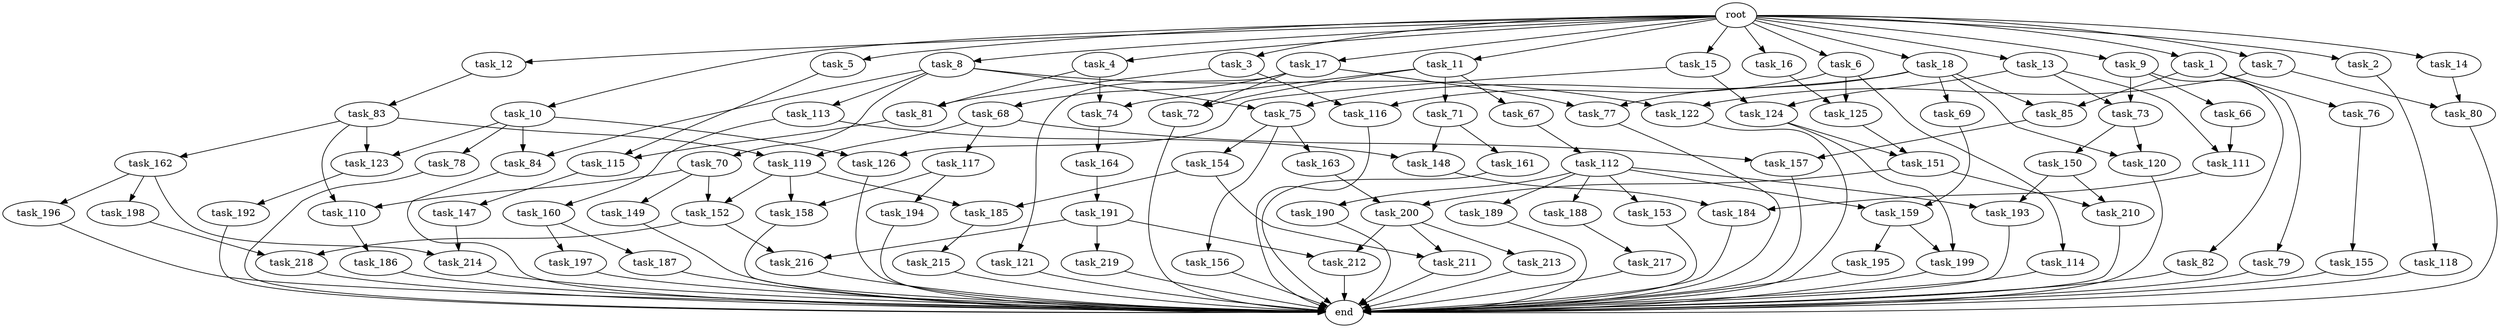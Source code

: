 digraph G {
  task_149 [size="420906795.008000"];
  task_192 [size="695784701.952000"];
  task_194 [size="309237645.312000"];
  task_16 [size="1.024000"];
  task_150 [size="695784701.952000"];
  task_212 [size="274877906.944000"];
  task_115 [size="1279900254.208000"];
  task_158 [size="343597383.680000"];
  task_125 [size="1116691496.960000"];
  task_12 [size="1.024000"];
  task_190 [size="309237645.312000"];
  task_119 [size="1391569403.904000"];
  task_185 [size="249108103.168000"];
  task_110 [size="1116691496.960000"];
  task_113 [size="34359738.368000"];
  task_68 [size="695784701.952000"];
  task_111 [size="730144440.320000"];
  task_117 [size="695784701.952000"];
  task_162 [size="695784701.952000"];
  task_151 [size="764504178.688000"];
  task_6 [size="1.024000"];
  task_14 [size="1.024000"];
  task_84 [size="584115552.256000"];
  task_186 [size="695784701.952000"];
  task_2 [size="1.024000"];
  task_156 [size="34359738.368000"];
  task_123 [size="1245540515.840000"];
  task_79 [size="695784701.952000"];
  task_72 [size="1554778161.152000"];
  task_200 [size="996432412.672000"];
  task_155 [size="34359738.368000"];
  task_217 [size="695784701.952000"];
  root [size="0.000000"];
  task_216 [size="833223655.424000"];
  task_153 [size="309237645.312000"];
  task_7 [size="1.024000"];
  task_74 [size="1554778161.152000"];
  task_219 [size="137438953.472000"];
  task_18 [size="1.024000"];
  task_1 [size="1.024000"];
  task_152 [size="455266533.376000"];
  task_157 [size="1554778161.152000"];
  task_198 [size="309237645.312000"];
  task_215 [size="77309411.328000"];
  task_82 [size="137438953.472000"];
  task_184 [size="627065225.216000"];
  task_147 [size="77309411.328000"];
  task_77 [size="910533066.752000"];
  task_210 [size="1408749273.088000"];
  task_195 [size="549755813.888000"];
  task_118 [size="309237645.312000"];
  task_11 [size="1.024000"];
  task_66 [size="137438953.472000"];
  task_4 [size="1.024000"];
  task_218 [size="1554778161.152000"];
  task_191 [size="309237645.312000"];
  task_112 [size="34359738.368000"];
  task_199 [size="1099511627.776000"];
  task_83 [size="214748364.800000"];
  task_73 [size="446676598.784000"];
  task_76 [size="695784701.952000"];
  task_188 [size="309237645.312000"];
  task_159 [size="446676598.784000"];
  task_17 [size="1.024000"];
  task_114 [size="420906795.008000"];
  task_10 [size="1.024000"];
  task_81 [size="1245540515.840000"];
  task_213 [size="137438953.472000"];
  task_13 [size="1.024000"];
  task_163 [size="34359738.368000"];
  task_116 [size="970662608.896000"];
  task_69 [size="214748364.800000"];
  task_187 [size="137438953.472000"];
  task_214 [size="446676598.784000"];
  task_75 [size="249108103.168000"];
  task_121 [size="695784701.952000"];
  task_15 [size="1.024000"];
  end [size="0.000000"];
  task_164 [size="309237645.312000"];
  task_211 [size="352187318.272000"];
  task_196 [size="309237645.312000"];
  task_70 [size="34359738.368000"];
  task_160 [size="858993459.200000"];
  task_193 [size="858993459.200000"];
  task_78 [size="549755813.888000"];
  task_3 [size="1.024000"];
  task_71 [size="858993459.200000"];
  task_148 [size="1717986918.400000"];
  task_85 [size="910533066.752000"];
  task_8 [size="1.024000"];
  task_126 [size="858993459.200000"];
  task_154 [size="34359738.368000"];
  task_9 [size="1.024000"];
  task_120 [size="910533066.752000"];
  task_5 [size="1.024000"];
  task_67 [size="858993459.200000"];
  task_161 [size="858993459.200000"];
  task_80 [size="1116691496.960000"];
  task_122 [size="455266533.376000"];
  task_189 [size="309237645.312000"];
  task_197 [size="137438953.472000"];
  task_124 [size="618475290.624000"];

  task_149 -> end [size="1.000000"];
  task_192 -> end [size="1.000000"];
  task_194 -> end [size="1.000000"];
  task_16 -> task_125 [size="679477248.000000"];
  task_150 -> task_193 [size="536870912.000000"];
  task_150 -> task_210 [size="536870912.000000"];
  task_212 -> end [size="1.000000"];
  task_115 -> task_147 [size="75497472.000000"];
  task_158 -> end [size="1.000000"];
  task_125 -> task_151 [size="209715200.000000"];
  task_12 -> task_83 [size="209715200.000000"];
  task_190 -> end [size="1.000000"];
  task_119 -> task_185 [size="33554432.000000"];
  task_119 -> task_152 [size="33554432.000000"];
  task_119 -> task_158 [size="33554432.000000"];
  task_185 -> task_215 [size="75497472.000000"];
  task_110 -> task_186 [size="679477248.000000"];
  task_113 -> task_160 [size="838860800.000000"];
  task_113 -> task_148 [size="838860800.000000"];
  task_68 -> task_119 [size="679477248.000000"];
  task_68 -> task_117 [size="679477248.000000"];
  task_68 -> task_157 [size="679477248.000000"];
  task_111 -> task_184 [size="75497472.000000"];
  task_117 -> task_158 [size="301989888.000000"];
  task_117 -> task_194 [size="301989888.000000"];
  task_162 -> task_214 [size="301989888.000000"];
  task_162 -> task_198 [size="301989888.000000"];
  task_162 -> task_196 [size="301989888.000000"];
  task_151 -> task_200 [size="838860800.000000"];
  task_151 -> task_210 [size="838860800.000000"];
  task_6 -> task_114 [size="411041792.000000"];
  task_6 -> task_116 [size="411041792.000000"];
  task_6 -> task_125 [size="411041792.000000"];
  task_14 -> task_80 [size="679477248.000000"];
  task_84 -> end [size="1.000000"];
  task_186 -> end [size="1.000000"];
  task_2 -> task_118 [size="301989888.000000"];
  task_156 -> end [size="1.000000"];
  task_123 -> task_192 [size="679477248.000000"];
  task_79 -> end [size="1.000000"];
  task_72 -> end [size="1.000000"];
  task_200 -> task_212 [size="134217728.000000"];
  task_200 -> task_211 [size="134217728.000000"];
  task_200 -> task_213 [size="134217728.000000"];
  task_155 -> end [size="1.000000"];
  task_217 -> end [size="1.000000"];
  root -> task_2 [size="1.000000"];
  root -> task_7 [size="1.000000"];
  root -> task_5 [size="1.000000"];
  root -> task_11 [size="1.000000"];
  root -> task_10 [size="1.000000"];
  root -> task_16 [size="1.000000"];
  root -> task_4 [size="1.000000"];
  root -> task_17 [size="1.000000"];
  root -> task_3 [size="1.000000"];
  root -> task_13 [size="1.000000"];
  root -> task_18 [size="1.000000"];
  root -> task_9 [size="1.000000"];
  root -> task_6 [size="1.000000"];
  root -> task_14 [size="1.000000"];
  root -> task_8 [size="1.000000"];
  root -> task_12 [size="1.000000"];
  root -> task_15 [size="1.000000"];
  root -> task_1 [size="1.000000"];
  task_216 -> end [size="1.000000"];
  task_153 -> end [size="1.000000"];
  task_7 -> task_122 [size="411041792.000000"];
  task_7 -> task_80 [size="411041792.000000"];
  task_74 -> task_164 [size="301989888.000000"];
  task_219 -> end [size="1.000000"];
  task_18 -> task_120 [size="209715200.000000"];
  task_18 -> task_75 [size="209715200.000000"];
  task_18 -> task_69 [size="209715200.000000"];
  task_18 -> task_85 [size="209715200.000000"];
  task_18 -> task_77 [size="209715200.000000"];
  task_1 -> task_79 [size="679477248.000000"];
  task_1 -> task_76 [size="679477248.000000"];
  task_1 -> task_85 [size="679477248.000000"];
  task_152 -> task_216 [size="679477248.000000"];
  task_152 -> task_218 [size="679477248.000000"];
  task_157 -> end [size="1.000000"];
  task_198 -> task_218 [size="838860800.000000"];
  task_215 -> end [size="1.000000"];
  task_82 -> end [size="1.000000"];
  task_184 -> end [size="1.000000"];
  task_147 -> task_214 [size="134217728.000000"];
  task_77 -> end [size="1.000000"];
  task_210 -> end [size="1.000000"];
  task_195 -> end [size="1.000000"];
  task_118 -> end [size="1.000000"];
  task_11 -> task_71 [size="838860800.000000"];
  task_11 -> task_74 [size="838860800.000000"];
  task_11 -> task_67 [size="838860800.000000"];
  task_11 -> task_72 [size="838860800.000000"];
  task_66 -> task_111 [size="411041792.000000"];
  task_4 -> task_74 [size="679477248.000000"];
  task_4 -> task_81 [size="679477248.000000"];
  task_218 -> end [size="1.000000"];
  task_191 -> task_212 [size="134217728.000000"];
  task_191 -> task_216 [size="134217728.000000"];
  task_191 -> task_219 [size="134217728.000000"];
  task_112 -> task_159 [size="301989888.000000"];
  task_112 -> task_189 [size="301989888.000000"];
  task_112 -> task_153 [size="301989888.000000"];
  task_112 -> task_193 [size="301989888.000000"];
  task_112 -> task_188 [size="301989888.000000"];
  task_112 -> task_190 [size="301989888.000000"];
  task_199 -> end [size="1.000000"];
  task_83 -> task_119 [size="679477248.000000"];
  task_83 -> task_162 [size="679477248.000000"];
  task_83 -> task_123 [size="679477248.000000"];
  task_83 -> task_110 [size="679477248.000000"];
  task_73 -> task_150 [size="679477248.000000"];
  task_73 -> task_120 [size="679477248.000000"];
  task_76 -> task_155 [size="33554432.000000"];
  task_188 -> task_217 [size="679477248.000000"];
  task_159 -> task_195 [size="536870912.000000"];
  task_159 -> task_199 [size="536870912.000000"];
  task_17 -> task_68 [size="679477248.000000"];
  task_17 -> task_72 [size="679477248.000000"];
  task_17 -> task_121 [size="679477248.000000"];
  task_17 -> task_77 [size="679477248.000000"];
  task_114 -> end [size="1.000000"];
  task_10 -> task_78 [size="536870912.000000"];
  task_10 -> task_123 [size="536870912.000000"];
  task_10 -> task_84 [size="536870912.000000"];
  task_10 -> task_126 [size="536870912.000000"];
  task_81 -> task_115 [size="838860800.000000"];
  task_213 -> end [size="1.000000"];
  task_13 -> task_111 [size="301989888.000000"];
  task_13 -> task_73 [size="301989888.000000"];
  task_13 -> task_124 [size="301989888.000000"];
  task_163 -> task_200 [size="134217728.000000"];
  task_116 -> end [size="1.000000"];
  task_69 -> task_159 [size="134217728.000000"];
  task_187 -> end [size="1.000000"];
  task_214 -> end [size="1.000000"];
  task_75 -> task_156 [size="33554432.000000"];
  task_75 -> task_154 [size="33554432.000000"];
  task_75 -> task_163 [size="33554432.000000"];
  task_121 -> end [size="1.000000"];
  task_15 -> task_124 [size="301989888.000000"];
  task_15 -> task_126 [size="301989888.000000"];
  task_164 -> task_191 [size="301989888.000000"];
  task_211 -> end [size="1.000000"];
  task_196 -> end [size="1.000000"];
  task_70 -> task_149 [size="411041792.000000"];
  task_70 -> task_152 [size="411041792.000000"];
  task_70 -> task_110 [size="411041792.000000"];
  task_160 -> task_187 [size="134217728.000000"];
  task_160 -> task_197 [size="134217728.000000"];
  task_193 -> end [size="1.000000"];
  task_78 -> end [size="1.000000"];
  task_3 -> task_81 [size="536870912.000000"];
  task_3 -> task_116 [size="536870912.000000"];
  task_71 -> task_148 [size="838860800.000000"];
  task_71 -> task_161 [size="838860800.000000"];
  task_148 -> task_184 [size="536870912.000000"];
  task_85 -> task_157 [size="838860800.000000"];
  task_8 -> task_70 [size="33554432.000000"];
  task_8 -> task_113 [size="33554432.000000"];
  task_8 -> task_75 [size="33554432.000000"];
  task_8 -> task_84 [size="33554432.000000"];
  task_8 -> task_122 [size="33554432.000000"];
  task_126 -> end [size="1.000000"];
  task_154 -> task_185 [size="209715200.000000"];
  task_154 -> task_211 [size="209715200.000000"];
  task_9 -> task_66 [size="134217728.000000"];
  task_9 -> task_73 [size="134217728.000000"];
  task_9 -> task_82 [size="134217728.000000"];
  task_120 -> end [size="1.000000"];
  task_5 -> task_115 [size="411041792.000000"];
  task_67 -> task_112 [size="33554432.000000"];
  task_161 -> end [size="1.000000"];
  task_80 -> end [size="1.000000"];
  task_122 -> end [size="1.000000"];
  task_189 -> end [size="1.000000"];
  task_197 -> end [size="1.000000"];
  task_124 -> task_151 [size="536870912.000000"];
  task_124 -> task_199 [size="536870912.000000"];
}
